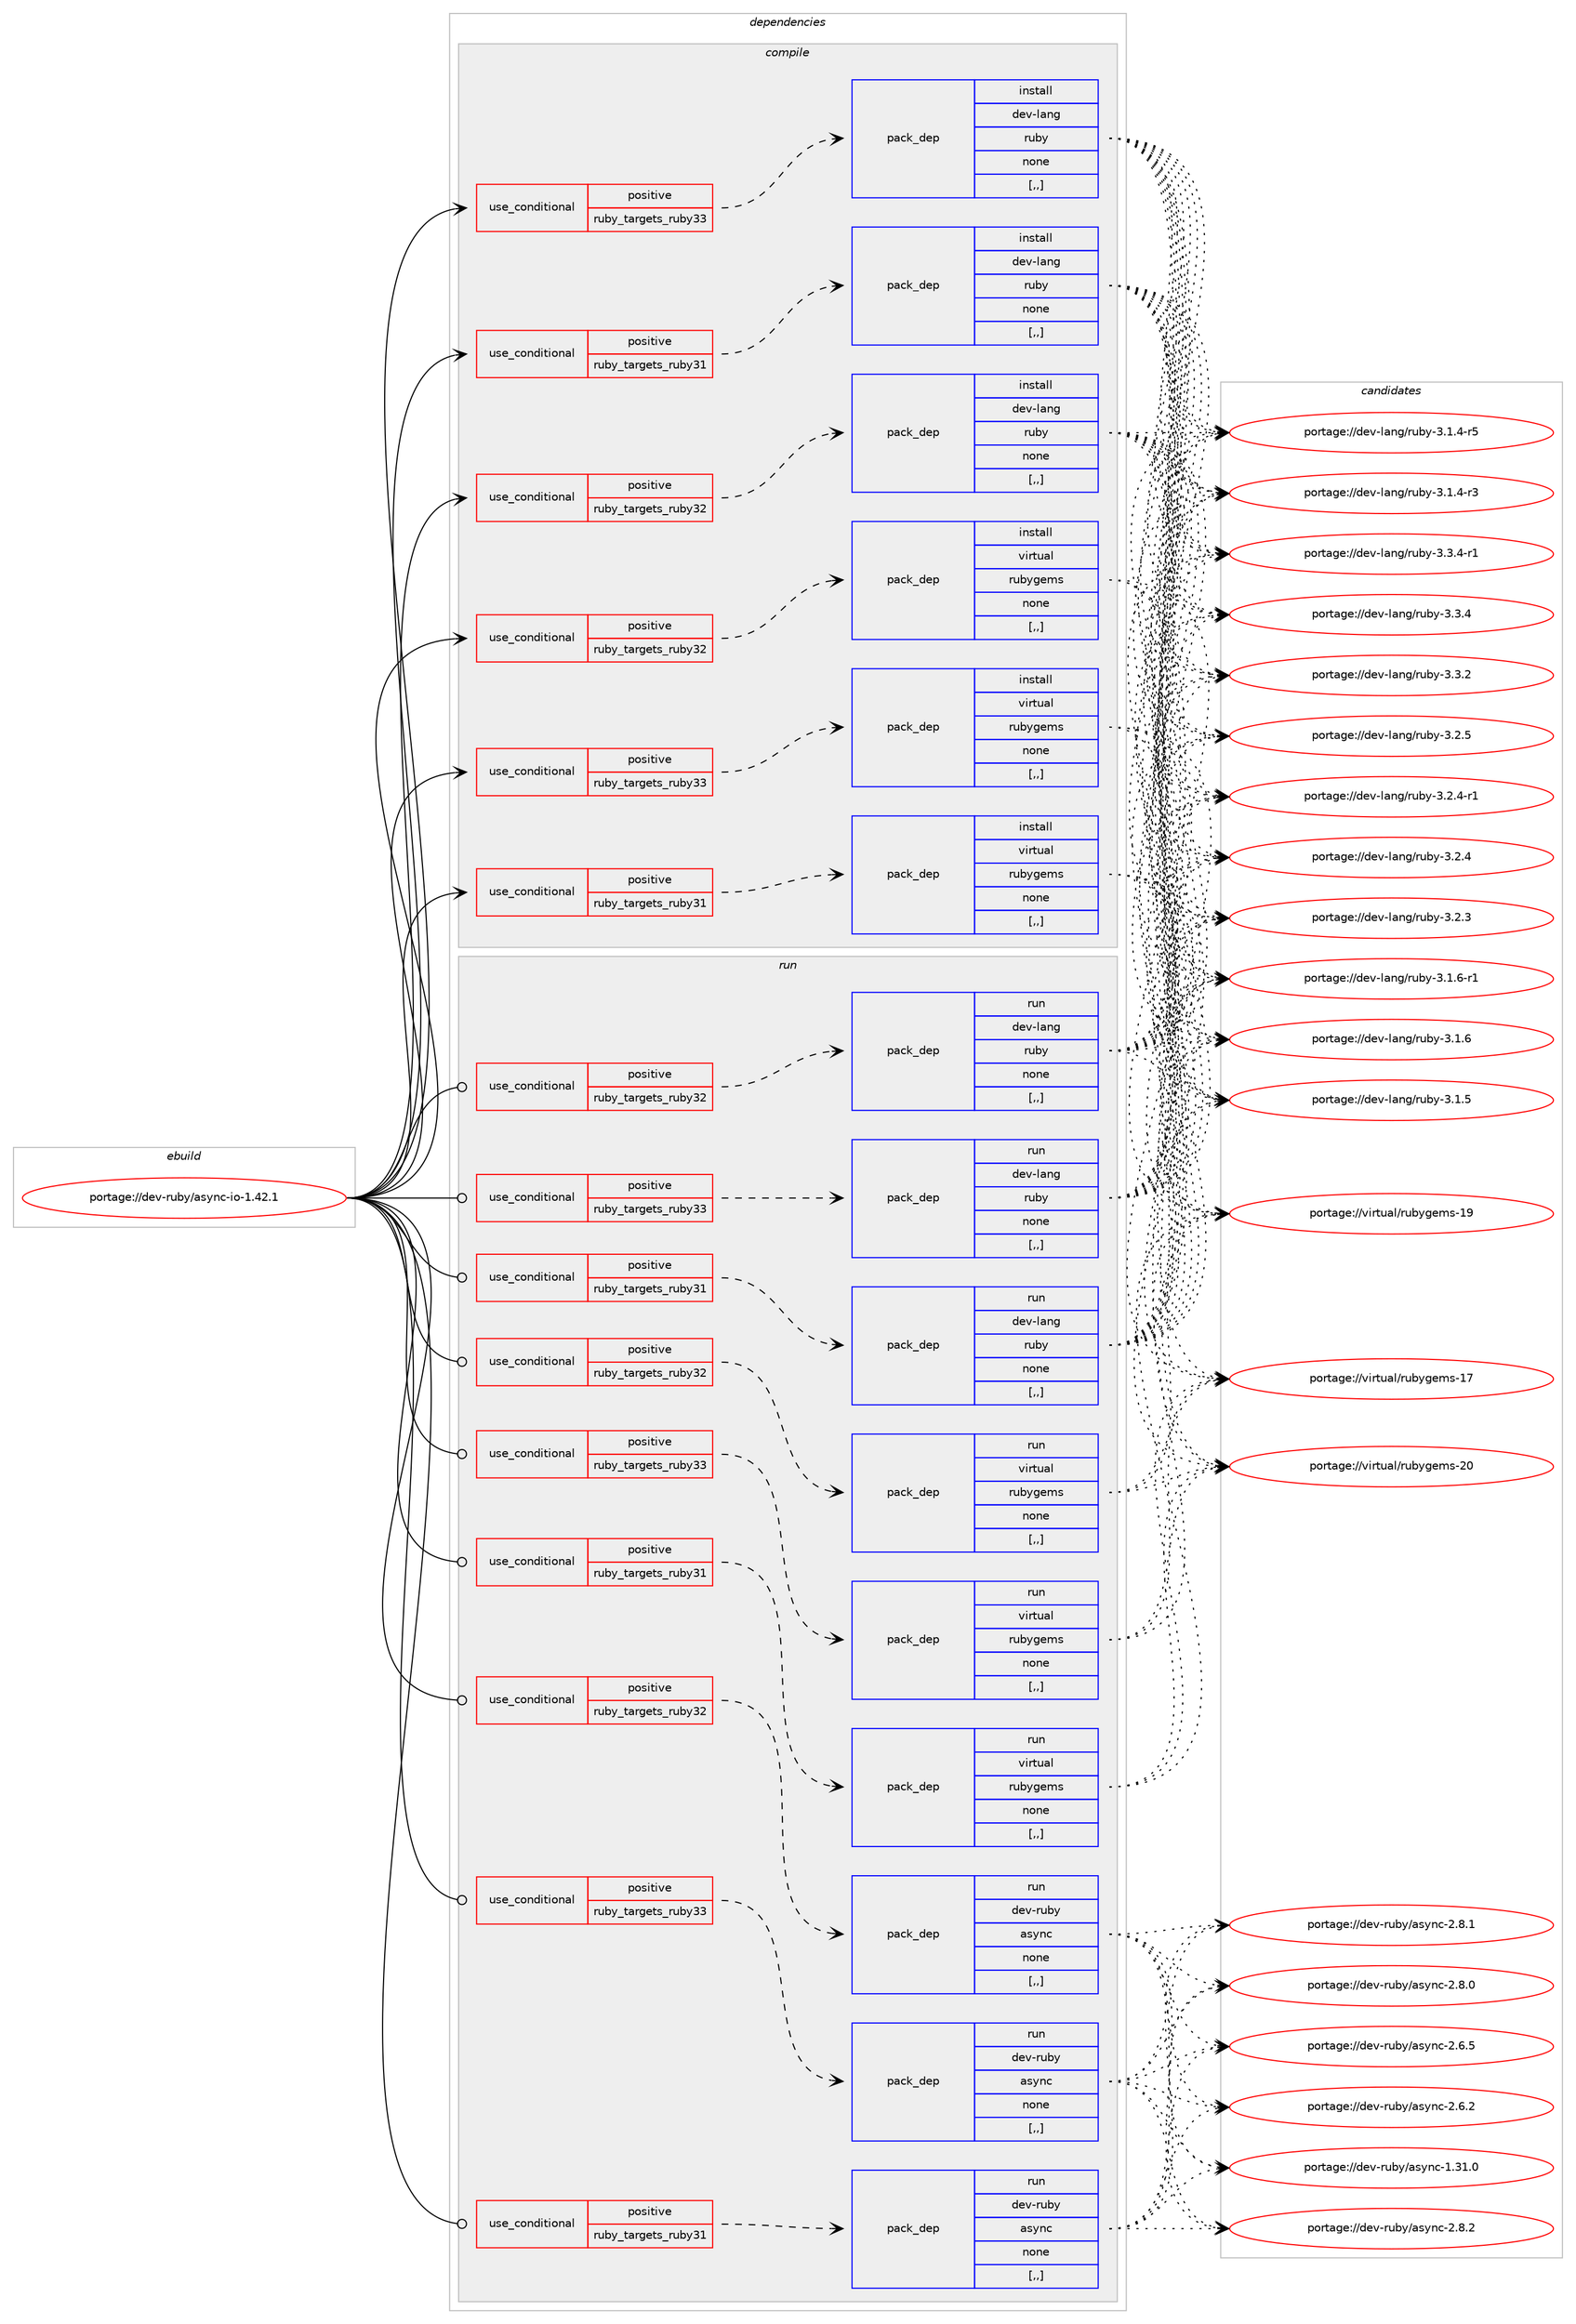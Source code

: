 digraph prolog {

# *************
# Graph options
# *************

newrank=true;
concentrate=true;
compound=true;
graph [rankdir=LR,fontname=Helvetica,fontsize=10,ranksep=1.5];#, ranksep=2.5, nodesep=0.2];
edge  [arrowhead=vee];
node  [fontname=Helvetica,fontsize=10];

# **********
# The ebuild
# **********

subgraph cluster_leftcol {
color=gray;
label=<<i>ebuild</i>>;
id [label="portage://dev-ruby/async-io-1.42.1", color=red, width=4, href="../dev-ruby/async-io-1.42.1.svg"];
}

# ****************
# The dependencies
# ****************

subgraph cluster_midcol {
color=gray;
label=<<i>dependencies</i>>;
subgraph cluster_compile {
fillcolor="#eeeeee";
style=filled;
label=<<i>compile</i>>;
subgraph cond44598 {
dependency177071 [label=<<TABLE BORDER="0" CELLBORDER="1" CELLSPACING="0" CELLPADDING="4"><TR><TD ROWSPAN="3" CELLPADDING="10">use_conditional</TD></TR><TR><TD>positive</TD></TR><TR><TD>ruby_targets_ruby31</TD></TR></TABLE>>, shape=none, color=red];
subgraph pack131182 {
dependency177072 [label=<<TABLE BORDER="0" CELLBORDER="1" CELLSPACING="0" CELLPADDING="4" WIDTH="220"><TR><TD ROWSPAN="6" CELLPADDING="30">pack_dep</TD></TR><TR><TD WIDTH="110">install</TD></TR><TR><TD>dev-lang</TD></TR><TR><TD>ruby</TD></TR><TR><TD>none</TD></TR><TR><TD>[,,]</TD></TR></TABLE>>, shape=none, color=blue];
}
dependency177071:e -> dependency177072:w [weight=20,style="dashed",arrowhead="vee"];
}
id:e -> dependency177071:w [weight=20,style="solid",arrowhead="vee"];
subgraph cond44599 {
dependency177073 [label=<<TABLE BORDER="0" CELLBORDER="1" CELLSPACING="0" CELLPADDING="4"><TR><TD ROWSPAN="3" CELLPADDING="10">use_conditional</TD></TR><TR><TD>positive</TD></TR><TR><TD>ruby_targets_ruby31</TD></TR></TABLE>>, shape=none, color=red];
subgraph pack131183 {
dependency177074 [label=<<TABLE BORDER="0" CELLBORDER="1" CELLSPACING="0" CELLPADDING="4" WIDTH="220"><TR><TD ROWSPAN="6" CELLPADDING="30">pack_dep</TD></TR><TR><TD WIDTH="110">install</TD></TR><TR><TD>virtual</TD></TR><TR><TD>rubygems</TD></TR><TR><TD>none</TD></TR><TR><TD>[,,]</TD></TR></TABLE>>, shape=none, color=blue];
}
dependency177073:e -> dependency177074:w [weight=20,style="dashed",arrowhead="vee"];
}
id:e -> dependency177073:w [weight=20,style="solid",arrowhead="vee"];
subgraph cond44600 {
dependency177075 [label=<<TABLE BORDER="0" CELLBORDER="1" CELLSPACING="0" CELLPADDING="4"><TR><TD ROWSPAN="3" CELLPADDING="10">use_conditional</TD></TR><TR><TD>positive</TD></TR><TR><TD>ruby_targets_ruby32</TD></TR></TABLE>>, shape=none, color=red];
subgraph pack131184 {
dependency177076 [label=<<TABLE BORDER="0" CELLBORDER="1" CELLSPACING="0" CELLPADDING="4" WIDTH="220"><TR><TD ROWSPAN="6" CELLPADDING="30">pack_dep</TD></TR><TR><TD WIDTH="110">install</TD></TR><TR><TD>dev-lang</TD></TR><TR><TD>ruby</TD></TR><TR><TD>none</TD></TR><TR><TD>[,,]</TD></TR></TABLE>>, shape=none, color=blue];
}
dependency177075:e -> dependency177076:w [weight=20,style="dashed",arrowhead="vee"];
}
id:e -> dependency177075:w [weight=20,style="solid",arrowhead="vee"];
subgraph cond44601 {
dependency177077 [label=<<TABLE BORDER="0" CELLBORDER="1" CELLSPACING="0" CELLPADDING="4"><TR><TD ROWSPAN="3" CELLPADDING="10">use_conditional</TD></TR><TR><TD>positive</TD></TR><TR><TD>ruby_targets_ruby32</TD></TR></TABLE>>, shape=none, color=red];
subgraph pack131185 {
dependency177078 [label=<<TABLE BORDER="0" CELLBORDER="1" CELLSPACING="0" CELLPADDING="4" WIDTH="220"><TR><TD ROWSPAN="6" CELLPADDING="30">pack_dep</TD></TR><TR><TD WIDTH="110">install</TD></TR><TR><TD>virtual</TD></TR><TR><TD>rubygems</TD></TR><TR><TD>none</TD></TR><TR><TD>[,,]</TD></TR></TABLE>>, shape=none, color=blue];
}
dependency177077:e -> dependency177078:w [weight=20,style="dashed",arrowhead="vee"];
}
id:e -> dependency177077:w [weight=20,style="solid",arrowhead="vee"];
subgraph cond44602 {
dependency177079 [label=<<TABLE BORDER="0" CELLBORDER="1" CELLSPACING="0" CELLPADDING="4"><TR><TD ROWSPAN="3" CELLPADDING="10">use_conditional</TD></TR><TR><TD>positive</TD></TR><TR><TD>ruby_targets_ruby33</TD></TR></TABLE>>, shape=none, color=red];
subgraph pack131186 {
dependency177080 [label=<<TABLE BORDER="0" CELLBORDER="1" CELLSPACING="0" CELLPADDING="4" WIDTH="220"><TR><TD ROWSPAN="6" CELLPADDING="30">pack_dep</TD></TR><TR><TD WIDTH="110">install</TD></TR><TR><TD>dev-lang</TD></TR><TR><TD>ruby</TD></TR><TR><TD>none</TD></TR><TR><TD>[,,]</TD></TR></TABLE>>, shape=none, color=blue];
}
dependency177079:e -> dependency177080:w [weight=20,style="dashed",arrowhead="vee"];
}
id:e -> dependency177079:w [weight=20,style="solid",arrowhead="vee"];
subgraph cond44603 {
dependency177081 [label=<<TABLE BORDER="0" CELLBORDER="1" CELLSPACING="0" CELLPADDING="4"><TR><TD ROWSPAN="3" CELLPADDING="10">use_conditional</TD></TR><TR><TD>positive</TD></TR><TR><TD>ruby_targets_ruby33</TD></TR></TABLE>>, shape=none, color=red];
subgraph pack131187 {
dependency177082 [label=<<TABLE BORDER="0" CELLBORDER="1" CELLSPACING="0" CELLPADDING="4" WIDTH="220"><TR><TD ROWSPAN="6" CELLPADDING="30">pack_dep</TD></TR><TR><TD WIDTH="110">install</TD></TR><TR><TD>virtual</TD></TR><TR><TD>rubygems</TD></TR><TR><TD>none</TD></TR><TR><TD>[,,]</TD></TR></TABLE>>, shape=none, color=blue];
}
dependency177081:e -> dependency177082:w [weight=20,style="dashed",arrowhead="vee"];
}
id:e -> dependency177081:w [weight=20,style="solid",arrowhead="vee"];
}
subgraph cluster_compileandrun {
fillcolor="#eeeeee";
style=filled;
label=<<i>compile and run</i>>;
}
subgraph cluster_run {
fillcolor="#eeeeee";
style=filled;
label=<<i>run</i>>;
subgraph cond44604 {
dependency177083 [label=<<TABLE BORDER="0" CELLBORDER="1" CELLSPACING="0" CELLPADDING="4"><TR><TD ROWSPAN="3" CELLPADDING="10">use_conditional</TD></TR><TR><TD>positive</TD></TR><TR><TD>ruby_targets_ruby31</TD></TR></TABLE>>, shape=none, color=red];
subgraph pack131188 {
dependency177084 [label=<<TABLE BORDER="0" CELLBORDER="1" CELLSPACING="0" CELLPADDING="4" WIDTH="220"><TR><TD ROWSPAN="6" CELLPADDING="30">pack_dep</TD></TR><TR><TD WIDTH="110">run</TD></TR><TR><TD>dev-lang</TD></TR><TR><TD>ruby</TD></TR><TR><TD>none</TD></TR><TR><TD>[,,]</TD></TR></TABLE>>, shape=none, color=blue];
}
dependency177083:e -> dependency177084:w [weight=20,style="dashed",arrowhead="vee"];
}
id:e -> dependency177083:w [weight=20,style="solid",arrowhead="odot"];
subgraph cond44605 {
dependency177085 [label=<<TABLE BORDER="0" CELLBORDER="1" CELLSPACING="0" CELLPADDING="4"><TR><TD ROWSPAN="3" CELLPADDING="10">use_conditional</TD></TR><TR><TD>positive</TD></TR><TR><TD>ruby_targets_ruby31</TD></TR></TABLE>>, shape=none, color=red];
subgraph pack131189 {
dependency177086 [label=<<TABLE BORDER="0" CELLBORDER="1" CELLSPACING="0" CELLPADDING="4" WIDTH="220"><TR><TD ROWSPAN="6" CELLPADDING="30">pack_dep</TD></TR><TR><TD WIDTH="110">run</TD></TR><TR><TD>dev-ruby</TD></TR><TR><TD>async</TD></TR><TR><TD>none</TD></TR><TR><TD>[,,]</TD></TR></TABLE>>, shape=none, color=blue];
}
dependency177085:e -> dependency177086:w [weight=20,style="dashed",arrowhead="vee"];
}
id:e -> dependency177085:w [weight=20,style="solid",arrowhead="odot"];
subgraph cond44606 {
dependency177087 [label=<<TABLE BORDER="0" CELLBORDER="1" CELLSPACING="0" CELLPADDING="4"><TR><TD ROWSPAN="3" CELLPADDING="10">use_conditional</TD></TR><TR><TD>positive</TD></TR><TR><TD>ruby_targets_ruby31</TD></TR></TABLE>>, shape=none, color=red];
subgraph pack131190 {
dependency177088 [label=<<TABLE BORDER="0" CELLBORDER="1" CELLSPACING="0" CELLPADDING="4" WIDTH="220"><TR><TD ROWSPAN="6" CELLPADDING="30">pack_dep</TD></TR><TR><TD WIDTH="110">run</TD></TR><TR><TD>virtual</TD></TR><TR><TD>rubygems</TD></TR><TR><TD>none</TD></TR><TR><TD>[,,]</TD></TR></TABLE>>, shape=none, color=blue];
}
dependency177087:e -> dependency177088:w [weight=20,style="dashed",arrowhead="vee"];
}
id:e -> dependency177087:w [weight=20,style="solid",arrowhead="odot"];
subgraph cond44607 {
dependency177089 [label=<<TABLE BORDER="0" CELLBORDER="1" CELLSPACING="0" CELLPADDING="4"><TR><TD ROWSPAN="3" CELLPADDING="10">use_conditional</TD></TR><TR><TD>positive</TD></TR><TR><TD>ruby_targets_ruby32</TD></TR></TABLE>>, shape=none, color=red];
subgraph pack131191 {
dependency177090 [label=<<TABLE BORDER="0" CELLBORDER="1" CELLSPACING="0" CELLPADDING="4" WIDTH="220"><TR><TD ROWSPAN="6" CELLPADDING="30">pack_dep</TD></TR><TR><TD WIDTH="110">run</TD></TR><TR><TD>dev-lang</TD></TR><TR><TD>ruby</TD></TR><TR><TD>none</TD></TR><TR><TD>[,,]</TD></TR></TABLE>>, shape=none, color=blue];
}
dependency177089:e -> dependency177090:w [weight=20,style="dashed",arrowhead="vee"];
}
id:e -> dependency177089:w [weight=20,style="solid",arrowhead="odot"];
subgraph cond44608 {
dependency177091 [label=<<TABLE BORDER="0" CELLBORDER="1" CELLSPACING="0" CELLPADDING="4"><TR><TD ROWSPAN="3" CELLPADDING="10">use_conditional</TD></TR><TR><TD>positive</TD></TR><TR><TD>ruby_targets_ruby32</TD></TR></TABLE>>, shape=none, color=red];
subgraph pack131192 {
dependency177092 [label=<<TABLE BORDER="0" CELLBORDER="1" CELLSPACING="0" CELLPADDING="4" WIDTH="220"><TR><TD ROWSPAN="6" CELLPADDING="30">pack_dep</TD></TR><TR><TD WIDTH="110">run</TD></TR><TR><TD>dev-ruby</TD></TR><TR><TD>async</TD></TR><TR><TD>none</TD></TR><TR><TD>[,,]</TD></TR></TABLE>>, shape=none, color=blue];
}
dependency177091:e -> dependency177092:w [weight=20,style="dashed",arrowhead="vee"];
}
id:e -> dependency177091:w [weight=20,style="solid",arrowhead="odot"];
subgraph cond44609 {
dependency177093 [label=<<TABLE BORDER="0" CELLBORDER="1" CELLSPACING="0" CELLPADDING="4"><TR><TD ROWSPAN="3" CELLPADDING="10">use_conditional</TD></TR><TR><TD>positive</TD></TR><TR><TD>ruby_targets_ruby32</TD></TR></TABLE>>, shape=none, color=red];
subgraph pack131193 {
dependency177094 [label=<<TABLE BORDER="0" CELLBORDER="1" CELLSPACING="0" CELLPADDING="4" WIDTH="220"><TR><TD ROWSPAN="6" CELLPADDING="30">pack_dep</TD></TR><TR><TD WIDTH="110">run</TD></TR><TR><TD>virtual</TD></TR><TR><TD>rubygems</TD></TR><TR><TD>none</TD></TR><TR><TD>[,,]</TD></TR></TABLE>>, shape=none, color=blue];
}
dependency177093:e -> dependency177094:w [weight=20,style="dashed",arrowhead="vee"];
}
id:e -> dependency177093:w [weight=20,style="solid",arrowhead="odot"];
subgraph cond44610 {
dependency177095 [label=<<TABLE BORDER="0" CELLBORDER="1" CELLSPACING="0" CELLPADDING="4"><TR><TD ROWSPAN="3" CELLPADDING="10">use_conditional</TD></TR><TR><TD>positive</TD></TR><TR><TD>ruby_targets_ruby33</TD></TR></TABLE>>, shape=none, color=red];
subgraph pack131194 {
dependency177096 [label=<<TABLE BORDER="0" CELLBORDER="1" CELLSPACING="0" CELLPADDING="4" WIDTH="220"><TR><TD ROWSPAN="6" CELLPADDING="30">pack_dep</TD></TR><TR><TD WIDTH="110">run</TD></TR><TR><TD>dev-lang</TD></TR><TR><TD>ruby</TD></TR><TR><TD>none</TD></TR><TR><TD>[,,]</TD></TR></TABLE>>, shape=none, color=blue];
}
dependency177095:e -> dependency177096:w [weight=20,style="dashed",arrowhead="vee"];
}
id:e -> dependency177095:w [weight=20,style="solid",arrowhead="odot"];
subgraph cond44611 {
dependency177097 [label=<<TABLE BORDER="0" CELLBORDER="1" CELLSPACING="0" CELLPADDING="4"><TR><TD ROWSPAN="3" CELLPADDING="10">use_conditional</TD></TR><TR><TD>positive</TD></TR><TR><TD>ruby_targets_ruby33</TD></TR></TABLE>>, shape=none, color=red];
subgraph pack131195 {
dependency177098 [label=<<TABLE BORDER="0" CELLBORDER="1" CELLSPACING="0" CELLPADDING="4" WIDTH="220"><TR><TD ROWSPAN="6" CELLPADDING="30">pack_dep</TD></TR><TR><TD WIDTH="110">run</TD></TR><TR><TD>dev-ruby</TD></TR><TR><TD>async</TD></TR><TR><TD>none</TD></TR><TR><TD>[,,]</TD></TR></TABLE>>, shape=none, color=blue];
}
dependency177097:e -> dependency177098:w [weight=20,style="dashed",arrowhead="vee"];
}
id:e -> dependency177097:w [weight=20,style="solid",arrowhead="odot"];
subgraph cond44612 {
dependency177099 [label=<<TABLE BORDER="0" CELLBORDER="1" CELLSPACING="0" CELLPADDING="4"><TR><TD ROWSPAN="3" CELLPADDING="10">use_conditional</TD></TR><TR><TD>positive</TD></TR><TR><TD>ruby_targets_ruby33</TD></TR></TABLE>>, shape=none, color=red];
subgraph pack131196 {
dependency177100 [label=<<TABLE BORDER="0" CELLBORDER="1" CELLSPACING="0" CELLPADDING="4" WIDTH="220"><TR><TD ROWSPAN="6" CELLPADDING="30">pack_dep</TD></TR><TR><TD WIDTH="110">run</TD></TR><TR><TD>virtual</TD></TR><TR><TD>rubygems</TD></TR><TR><TD>none</TD></TR><TR><TD>[,,]</TD></TR></TABLE>>, shape=none, color=blue];
}
dependency177099:e -> dependency177100:w [weight=20,style="dashed",arrowhead="vee"];
}
id:e -> dependency177099:w [weight=20,style="solid",arrowhead="odot"];
}
}

# **************
# The candidates
# **************

subgraph cluster_choices {
rank=same;
color=gray;
label=<<i>candidates</i>>;

subgraph choice131182 {
color=black;
nodesep=1;
choice100101118451089711010347114117981214551465146524511449 [label="portage://dev-lang/ruby-3.3.4-r1", color=red, width=4,href="../dev-lang/ruby-3.3.4-r1.svg"];
choice10010111845108971101034711411798121455146514652 [label="portage://dev-lang/ruby-3.3.4", color=red, width=4,href="../dev-lang/ruby-3.3.4.svg"];
choice10010111845108971101034711411798121455146514650 [label="portage://dev-lang/ruby-3.3.2", color=red, width=4,href="../dev-lang/ruby-3.3.2.svg"];
choice10010111845108971101034711411798121455146504653 [label="portage://dev-lang/ruby-3.2.5", color=red, width=4,href="../dev-lang/ruby-3.2.5.svg"];
choice100101118451089711010347114117981214551465046524511449 [label="portage://dev-lang/ruby-3.2.4-r1", color=red, width=4,href="../dev-lang/ruby-3.2.4-r1.svg"];
choice10010111845108971101034711411798121455146504652 [label="portage://dev-lang/ruby-3.2.4", color=red, width=4,href="../dev-lang/ruby-3.2.4.svg"];
choice10010111845108971101034711411798121455146504651 [label="portage://dev-lang/ruby-3.2.3", color=red, width=4,href="../dev-lang/ruby-3.2.3.svg"];
choice100101118451089711010347114117981214551464946544511449 [label="portage://dev-lang/ruby-3.1.6-r1", color=red, width=4,href="../dev-lang/ruby-3.1.6-r1.svg"];
choice10010111845108971101034711411798121455146494654 [label="portage://dev-lang/ruby-3.1.6", color=red, width=4,href="../dev-lang/ruby-3.1.6.svg"];
choice10010111845108971101034711411798121455146494653 [label="portage://dev-lang/ruby-3.1.5", color=red, width=4,href="../dev-lang/ruby-3.1.5.svg"];
choice100101118451089711010347114117981214551464946524511453 [label="portage://dev-lang/ruby-3.1.4-r5", color=red, width=4,href="../dev-lang/ruby-3.1.4-r5.svg"];
choice100101118451089711010347114117981214551464946524511451 [label="portage://dev-lang/ruby-3.1.4-r3", color=red, width=4,href="../dev-lang/ruby-3.1.4-r3.svg"];
dependency177072:e -> choice100101118451089711010347114117981214551465146524511449:w [style=dotted,weight="100"];
dependency177072:e -> choice10010111845108971101034711411798121455146514652:w [style=dotted,weight="100"];
dependency177072:e -> choice10010111845108971101034711411798121455146514650:w [style=dotted,weight="100"];
dependency177072:e -> choice10010111845108971101034711411798121455146504653:w [style=dotted,weight="100"];
dependency177072:e -> choice100101118451089711010347114117981214551465046524511449:w [style=dotted,weight="100"];
dependency177072:e -> choice10010111845108971101034711411798121455146504652:w [style=dotted,weight="100"];
dependency177072:e -> choice10010111845108971101034711411798121455146504651:w [style=dotted,weight="100"];
dependency177072:e -> choice100101118451089711010347114117981214551464946544511449:w [style=dotted,weight="100"];
dependency177072:e -> choice10010111845108971101034711411798121455146494654:w [style=dotted,weight="100"];
dependency177072:e -> choice10010111845108971101034711411798121455146494653:w [style=dotted,weight="100"];
dependency177072:e -> choice100101118451089711010347114117981214551464946524511453:w [style=dotted,weight="100"];
dependency177072:e -> choice100101118451089711010347114117981214551464946524511451:w [style=dotted,weight="100"];
}
subgraph choice131183 {
color=black;
nodesep=1;
choice118105114116117971084711411798121103101109115455048 [label="portage://virtual/rubygems-20", color=red, width=4,href="../virtual/rubygems-20.svg"];
choice118105114116117971084711411798121103101109115454957 [label="portage://virtual/rubygems-19", color=red, width=4,href="../virtual/rubygems-19.svg"];
choice118105114116117971084711411798121103101109115454955 [label="portage://virtual/rubygems-17", color=red, width=4,href="../virtual/rubygems-17.svg"];
dependency177074:e -> choice118105114116117971084711411798121103101109115455048:w [style=dotted,weight="100"];
dependency177074:e -> choice118105114116117971084711411798121103101109115454957:w [style=dotted,weight="100"];
dependency177074:e -> choice118105114116117971084711411798121103101109115454955:w [style=dotted,weight="100"];
}
subgraph choice131184 {
color=black;
nodesep=1;
choice100101118451089711010347114117981214551465146524511449 [label="portage://dev-lang/ruby-3.3.4-r1", color=red, width=4,href="../dev-lang/ruby-3.3.4-r1.svg"];
choice10010111845108971101034711411798121455146514652 [label="portage://dev-lang/ruby-3.3.4", color=red, width=4,href="../dev-lang/ruby-3.3.4.svg"];
choice10010111845108971101034711411798121455146514650 [label="portage://dev-lang/ruby-3.3.2", color=red, width=4,href="../dev-lang/ruby-3.3.2.svg"];
choice10010111845108971101034711411798121455146504653 [label="portage://dev-lang/ruby-3.2.5", color=red, width=4,href="../dev-lang/ruby-3.2.5.svg"];
choice100101118451089711010347114117981214551465046524511449 [label="portage://dev-lang/ruby-3.2.4-r1", color=red, width=4,href="../dev-lang/ruby-3.2.4-r1.svg"];
choice10010111845108971101034711411798121455146504652 [label="portage://dev-lang/ruby-3.2.4", color=red, width=4,href="../dev-lang/ruby-3.2.4.svg"];
choice10010111845108971101034711411798121455146504651 [label="portage://dev-lang/ruby-3.2.3", color=red, width=4,href="../dev-lang/ruby-3.2.3.svg"];
choice100101118451089711010347114117981214551464946544511449 [label="portage://dev-lang/ruby-3.1.6-r1", color=red, width=4,href="../dev-lang/ruby-3.1.6-r1.svg"];
choice10010111845108971101034711411798121455146494654 [label="portage://dev-lang/ruby-3.1.6", color=red, width=4,href="../dev-lang/ruby-3.1.6.svg"];
choice10010111845108971101034711411798121455146494653 [label="portage://dev-lang/ruby-3.1.5", color=red, width=4,href="../dev-lang/ruby-3.1.5.svg"];
choice100101118451089711010347114117981214551464946524511453 [label="portage://dev-lang/ruby-3.1.4-r5", color=red, width=4,href="../dev-lang/ruby-3.1.4-r5.svg"];
choice100101118451089711010347114117981214551464946524511451 [label="portage://dev-lang/ruby-3.1.4-r3", color=red, width=4,href="../dev-lang/ruby-3.1.4-r3.svg"];
dependency177076:e -> choice100101118451089711010347114117981214551465146524511449:w [style=dotted,weight="100"];
dependency177076:e -> choice10010111845108971101034711411798121455146514652:w [style=dotted,weight="100"];
dependency177076:e -> choice10010111845108971101034711411798121455146514650:w [style=dotted,weight="100"];
dependency177076:e -> choice10010111845108971101034711411798121455146504653:w [style=dotted,weight="100"];
dependency177076:e -> choice100101118451089711010347114117981214551465046524511449:w [style=dotted,weight="100"];
dependency177076:e -> choice10010111845108971101034711411798121455146504652:w [style=dotted,weight="100"];
dependency177076:e -> choice10010111845108971101034711411798121455146504651:w [style=dotted,weight="100"];
dependency177076:e -> choice100101118451089711010347114117981214551464946544511449:w [style=dotted,weight="100"];
dependency177076:e -> choice10010111845108971101034711411798121455146494654:w [style=dotted,weight="100"];
dependency177076:e -> choice10010111845108971101034711411798121455146494653:w [style=dotted,weight="100"];
dependency177076:e -> choice100101118451089711010347114117981214551464946524511453:w [style=dotted,weight="100"];
dependency177076:e -> choice100101118451089711010347114117981214551464946524511451:w [style=dotted,weight="100"];
}
subgraph choice131185 {
color=black;
nodesep=1;
choice118105114116117971084711411798121103101109115455048 [label="portage://virtual/rubygems-20", color=red, width=4,href="../virtual/rubygems-20.svg"];
choice118105114116117971084711411798121103101109115454957 [label="portage://virtual/rubygems-19", color=red, width=4,href="../virtual/rubygems-19.svg"];
choice118105114116117971084711411798121103101109115454955 [label="portage://virtual/rubygems-17", color=red, width=4,href="../virtual/rubygems-17.svg"];
dependency177078:e -> choice118105114116117971084711411798121103101109115455048:w [style=dotted,weight="100"];
dependency177078:e -> choice118105114116117971084711411798121103101109115454957:w [style=dotted,weight="100"];
dependency177078:e -> choice118105114116117971084711411798121103101109115454955:w [style=dotted,weight="100"];
}
subgraph choice131186 {
color=black;
nodesep=1;
choice100101118451089711010347114117981214551465146524511449 [label="portage://dev-lang/ruby-3.3.4-r1", color=red, width=4,href="../dev-lang/ruby-3.3.4-r1.svg"];
choice10010111845108971101034711411798121455146514652 [label="portage://dev-lang/ruby-3.3.4", color=red, width=4,href="../dev-lang/ruby-3.3.4.svg"];
choice10010111845108971101034711411798121455146514650 [label="portage://dev-lang/ruby-3.3.2", color=red, width=4,href="../dev-lang/ruby-3.3.2.svg"];
choice10010111845108971101034711411798121455146504653 [label="portage://dev-lang/ruby-3.2.5", color=red, width=4,href="../dev-lang/ruby-3.2.5.svg"];
choice100101118451089711010347114117981214551465046524511449 [label="portage://dev-lang/ruby-3.2.4-r1", color=red, width=4,href="../dev-lang/ruby-3.2.4-r1.svg"];
choice10010111845108971101034711411798121455146504652 [label="portage://dev-lang/ruby-3.2.4", color=red, width=4,href="../dev-lang/ruby-3.2.4.svg"];
choice10010111845108971101034711411798121455146504651 [label="portage://dev-lang/ruby-3.2.3", color=red, width=4,href="../dev-lang/ruby-3.2.3.svg"];
choice100101118451089711010347114117981214551464946544511449 [label="portage://dev-lang/ruby-3.1.6-r1", color=red, width=4,href="../dev-lang/ruby-3.1.6-r1.svg"];
choice10010111845108971101034711411798121455146494654 [label="portage://dev-lang/ruby-3.1.6", color=red, width=4,href="../dev-lang/ruby-3.1.6.svg"];
choice10010111845108971101034711411798121455146494653 [label="portage://dev-lang/ruby-3.1.5", color=red, width=4,href="../dev-lang/ruby-3.1.5.svg"];
choice100101118451089711010347114117981214551464946524511453 [label="portage://dev-lang/ruby-3.1.4-r5", color=red, width=4,href="../dev-lang/ruby-3.1.4-r5.svg"];
choice100101118451089711010347114117981214551464946524511451 [label="portage://dev-lang/ruby-3.1.4-r3", color=red, width=4,href="../dev-lang/ruby-3.1.4-r3.svg"];
dependency177080:e -> choice100101118451089711010347114117981214551465146524511449:w [style=dotted,weight="100"];
dependency177080:e -> choice10010111845108971101034711411798121455146514652:w [style=dotted,weight="100"];
dependency177080:e -> choice10010111845108971101034711411798121455146514650:w [style=dotted,weight="100"];
dependency177080:e -> choice10010111845108971101034711411798121455146504653:w [style=dotted,weight="100"];
dependency177080:e -> choice100101118451089711010347114117981214551465046524511449:w [style=dotted,weight="100"];
dependency177080:e -> choice10010111845108971101034711411798121455146504652:w [style=dotted,weight="100"];
dependency177080:e -> choice10010111845108971101034711411798121455146504651:w [style=dotted,weight="100"];
dependency177080:e -> choice100101118451089711010347114117981214551464946544511449:w [style=dotted,weight="100"];
dependency177080:e -> choice10010111845108971101034711411798121455146494654:w [style=dotted,weight="100"];
dependency177080:e -> choice10010111845108971101034711411798121455146494653:w [style=dotted,weight="100"];
dependency177080:e -> choice100101118451089711010347114117981214551464946524511453:w [style=dotted,weight="100"];
dependency177080:e -> choice100101118451089711010347114117981214551464946524511451:w [style=dotted,weight="100"];
}
subgraph choice131187 {
color=black;
nodesep=1;
choice118105114116117971084711411798121103101109115455048 [label="portage://virtual/rubygems-20", color=red, width=4,href="../virtual/rubygems-20.svg"];
choice118105114116117971084711411798121103101109115454957 [label="portage://virtual/rubygems-19", color=red, width=4,href="../virtual/rubygems-19.svg"];
choice118105114116117971084711411798121103101109115454955 [label="portage://virtual/rubygems-17", color=red, width=4,href="../virtual/rubygems-17.svg"];
dependency177082:e -> choice118105114116117971084711411798121103101109115455048:w [style=dotted,weight="100"];
dependency177082:e -> choice118105114116117971084711411798121103101109115454957:w [style=dotted,weight="100"];
dependency177082:e -> choice118105114116117971084711411798121103101109115454955:w [style=dotted,weight="100"];
}
subgraph choice131188 {
color=black;
nodesep=1;
choice100101118451089711010347114117981214551465146524511449 [label="portage://dev-lang/ruby-3.3.4-r1", color=red, width=4,href="../dev-lang/ruby-3.3.4-r1.svg"];
choice10010111845108971101034711411798121455146514652 [label="portage://dev-lang/ruby-3.3.4", color=red, width=4,href="../dev-lang/ruby-3.3.4.svg"];
choice10010111845108971101034711411798121455146514650 [label="portage://dev-lang/ruby-3.3.2", color=red, width=4,href="../dev-lang/ruby-3.3.2.svg"];
choice10010111845108971101034711411798121455146504653 [label="portage://dev-lang/ruby-3.2.5", color=red, width=4,href="../dev-lang/ruby-3.2.5.svg"];
choice100101118451089711010347114117981214551465046524511449 [label="portage://dev-lang/ruby-3.2.4-r1", color=red, width=4,href="../dev-lang/ruby-3.2.4-r1.svg"];
choice10010111845108971101034711411798121455146504652 [label="portage://dev-lang/ruby-3.2.4", color=red, width=4,href="../dev-lang/ruby-3.2.4.svg"];
choice10010111845108971101034711411798121455146504651 [label="portage://dev-lang/ruby-3.2.3", color=red, width=4,href="../dev-lang/ruby-3.2.3.svg"];
choice100101118451089711010347114117981214551464946544511449 [label="portage://dev-lang/ruby-3.1.6-r1", color=red, width=4,href="../dev-lang/ruby-3.1.6-r1.svg"];
choice10010111845108971101034711411798121455146494654 [label="portage://dev-lang/ruby-3.1.6", color=red, width=4,href="../dev-lang/ruby-3.1.6.svg"];
choice10010111845108971101034711411798121455146494653 [label="portage://dev-lang/ruby-3.1.5", color=red, width=4,href="../dev-lang/ruby-3.1.5.svg"];
choice100101118451089711010347114117981214551464946524511453 [label="portage://dev-lang/ruby-3.1.4-r5", color=red, width=4,href="../dev-lang/ruby-3.1.4-r5.svg"];
choice100101118451089711010347114117981214551464946524511451 [label="portage://dev-lang/ruby-3.1.4-r3", color=red, width=4,href="../dev-lang/ruby-3.1.4-r3.svg"];
dependency177084:e -> choice100101118451089711010347114117981214551465146524511449:w [style=dotted,weight="100"];
dependency177084:e -> choice10010111845108971101034711411798121455146514652:w [style=dotted,weight="100"];
dependency177084:e -> choice10010111845108971101034711411798121455146514650:w [style=dotted,weight="100"];
dependency177084:e -> choice10010111845108971101034711411798121455146504653:w [style=dotted,weight="100"];
dependency177084:e -> choice100101118451089711010347114117981214551465046524511449:w [style=dotted,weight="100"];
dependency177084:e -> choice10010111845108971101034711411798121455146504652:w [style=dotted,weight="100"];
dependency177084:e -> choice10010111845108971101034711411798121455146504651:w [style=dotted,weight="100"];
dependency177084:e -> choice100101118451089711010347114117981214551464946544511449:w [style=dotted,weight="100"];
dependency177084:e -> choice10010111845108971101034711411798121455146494654:w [style=dotted,weight="100"];
dependency177084:e -> choice10010111845108971101034711411798121455146494653:w [style=dotted,weight="100"];
dependency177084:e -> choice100101118451089711010347114117981214551464946524511453:w [style=dotted,weight="100"];
dependency177084:e -> choice100101118451089711010347114117981214551464946524511451:w [style=dotted,weight="100"];
}
subgraph choice131189 {
color=black;
nodesep=1;
choice1001011184511411798121479711512111099455046564650 [label="portage://dev-ruby/async-2.8.2", color=red, width=4,href="../dev-ruby/async-2.8.2.svg"];
choice1001011184511411798121479711512111099455046564649 [label="portage://dev-ruby/async-2.8.1", color=red, width=4,href="../dev-ruby/async-2.8.1.svg"];
choice1001011184511411798121479711512111099455046564648 [label="portage://dev-ruby/async-2.8.0", color=red, width=4,href="../dev-ruby/async-2.8.0.svg"];
choice1001011184511411798121479711512111099455046544653 [label="portage://dev-ruby/async-2.6.5", color=red, width=4,href="../dev-ruby/async-2.6.5.svg"];
choice1001011184511411798121479711512111099455046544650 [label="portage://dev-ruby/async-2.6.2", color=red, width=4,href="../dev-ruby/async-2.6.2.svg"];
choice100101118451141179812147971151211109945494651494648 [label="portage://dev-ruby/async-1.31.0", color=red, width=4,href="../dev-ruby/async-1.31.0.svg"];
dependency177086:e -> choice1001011184511411798121479711512111099455046564650:w [style=dotted,weight="100"];
dependency177086:e -> choice1001011184511411798121479711512111099455046564649:w [style=dotted,weight="100"];
dependency177086:e -> choice1001011184511411798121479711512111099455046564648:w [style=dotted,weight="100"];
dependency177086:e -> choice1001011184511411798121479711512111099455046544653:w [style=dotted,weight="100"];
dependency177086:e -> choice1001011184511411798121479711512111099455046544650:w [style=dotted,weight="100"];
dependency177086:e -> choice100101118451141179812147971151211109945494651494648:w [style=dotted,weight="100"];
}
subgraph choice131190 {
color=black;
nodesep=1;
choice118105114116117971084711411798121103101109115455048 [label="portage://virtual/rubygems-20", color=red, width=4,href="../virtual/rubygems-20.svg"];
choice118105114116117971084711411798121103101109115454957 [label="portage://virtual/rubygems-19", color=red, width=4,href="../virtual/rubygems-19.svg"];
choice118105114116117971084711411798121103101109115454955 [label="portage://virtual/rubygems-17", color=red, width=4,href="../virtual/rubygems-17.svg"];
dependency177088:e -> choice118105114116117971084711411798121103101109115455048:w [style=dotted,weight="100"];
dependency177088:e -> choice118105114116117971084711411798121103101109115454957:w [style=dotted,weight="100"];
dependency177088:e -> choice118105114116117971084711411798121103101109115454955:w [style=dotted,weight="100"];
}
subgraph choice131191 {
color=black;
nodesep=1;
choice100101118451089711010347114117981214551465146524511449 [label="portage://dev-lang/ruby-3.3.4-r1", color=red, width=4,href="../dev-lang/ruby-3.3.4-r1.svg"];
choice10010111845108971101034711411798121455146514652 [label="portage://dev-lang/ruby-3.3.4", color=red, width=4,href="../dev-lang/ruby-3.3.4.svg"];
choice10010111845108971101034711411798121455146514650 [label="portage://dev-lang/ruby-3.3.2", color=red, width=4,href="../dev-lang/ruby-3.3.2.svg"];
choice10010111845108971101034711411798121455146504653 [label="portage://dev-lang/ruby-3.2.5", color=red, width=4,href="../dev-lang/ruby-3.2.5.svg"];
choice100101118451089711010347114117981214551465046524511449 [label="portage://dev-lang/ruby-3.2.4-r1", color=red, width=4,href="../dev-lang/ruby-3.2.4-r1.svg"];
choice10010111845108971101034711411798121455146504652 [label="portage://dev-lang/ruby-3.2.4", color=red, width=4,href="../dev-lang/ruby-3.2.4.svg"];
choice10010111845108971101034711411798121455146504651 [label="portage://dev-lang/ruby-3.2.3", color=red, width=4,href="../dev-lang/ruby-3.2.3.svg"];
choice100101118451089711010347114117981214551464946544511449 [label="portage://dev-lang/ruby-3.1.6-r1", color=red, width=4,href="../dev-lang/ruby-3.1.6-r1.svg"];
choice10010111845108971101034711411798121455146494654 [label="portage://dev-lang/ruby-3.1.6", color=red, width=4,href="../dev-lang/ruby-3.1.6.svg"];
choice10010111845108971101034711411798121455146494653 [label="portage://dev-lang/ruby-3.1.5", color=red, width=4,href="../dev-lang/ruby-3.1.5.svg"];
choice100101118451089711010347114117981214551464946524511453 [label="portage://dev-lang/ruby-3.1.4-r5", color=red, width=4,href="../dev-lang/ruby-3.1.4-r5.svg"];
choice100101118451089711010347114117981214551464946524511451 [label="portage://dev-lang/ruby-3.1.4-r3", color=red, width=4,href="../dev-lang/ruby-3.1.4-r3.svg"];
dependency177090:e -> choice100101118451089711010347114117981214551465146524511449:w [style=dotted,weight="100"];
dependency177090:e -> choice10010111845108971101034711411798121455146514652:w [style=dotted,weight="100"];
dependency177090:e -> choice10010111845108971101034711411798121455146514650:w [style=dotted,weight="100"];
dependency177090:e -> choice10010111845108971101034711411798121455146504653:w [style=dotted,weight="100"];
dependency177090:e -> choice100101118451089711010347114117981214551465046524511449:w [style=dotted,weight="100"];
dependency177090:e -> choice10010111845108971101034711411798121455146504652:w [style=dotted,weight="100"];
dependency177090:e -> choice10010111845108971101034711411798121455146504651:w [style=dotted,weight="100"];
dependency177090:e -> choice100101118451089711010347114117981214551464946544511449:w [style=dotted,weight="100"];
dependency177090:e -> choice10010111845108971101034711411798121455146494654:w [style=dotted,weight="100"];
dependency177090:e -> choice10010111845108971101034711411798121455146494653:w [style=dotted,weight="100"];
dependency177090:e -> choice100101118451089711010347114117981214551464946524511453:w [style=dotted,weight="100"];
dependency177090:e -> choice100101118451089711010347114117981214551464946524511451:w [style=dotted,weight="100"];
}
subgraph choice131192 {
color=black;
nodesep=1;
choice1001011184511411798121479711512111099455046564650 [label="portage://dev-ruby/async-2.8.2", color=red, width=4,href="../dev-ruby/async-2.8.2.svg"];
choice1001011184511411798121479711512111099455046564649 [label="portage://dev-ruby/async-2.8.1", color=red, width=4,href="../dev-ruby/async-2.8.1.svg"];
choice1001011184511411798121479711512111099455046564648 [label="portage://dev-ruby/async-2.8.0", color=red, width=4,href="../dev-ruby/async-2.8.0.svg"];
choice1001011184511411798121479711512111099455046544653 [label="portage://dev-ruby/async-2.6.5", color=red, width=4,href="../dev-ruby/async-2.6.5.svg"];
choice1001011184511411798121479711512111099455046544650 [label="portage://dev-ruby/async-2.6.2", color=red, width=4,href="../dev-ruby/async-2.6.2.svg"];
choice100101118451141179812147971151211109945494651494648 [label="portage://dev-ruby/async-1.31.0", color=red, width=4,href="../dev-ruby/async-1.31.0.svg"];
dependency177092:e -> choice1001011184511411798121479711512111099455046564650:w [style=dotted,weight="100"];
dependency177092:e -> choice1001011184511411798121479711512111099455046564649:w [style=dotted,weight="100"];
dependency177092:e -> choice1001011184511411798121479711512111099455046564648:w [style=dotted,weight="100"];
dependency177092:e -> choice1001011184511411798121479711512111099455046544653:w [style=dotted,weight="100"];
dependency177092:e -> choice1001011184511411798121479711512111099455046544650:w [style=dotted,weight="100"];
dependency177092:e -> choice100101118451141179812147971151211109945494651494648:w [style=dotted,weight="100"];
}
subgraph choice131193 {
color=black;
nodesep=1;
choice118105114116117971084711411798121103101109115455048 [label="portage://virtual/rubygems-20", color=red, width=4,href="../virtual/rubygems-20.svg"];
choice118105114116117971084711411798121103101109115454957 [label="portage://virtual/rubygems-19", color=red, width=4,href="../virtual/rubygems-19.svg"];
choice118105114116117971084711411798121103101109115454955 [label="portage://virtual/rubygems-17", color=red, width=4,href="../virtual/rubygems-17.svg"];
dependency177094:e -> choice118105114116117971084711411798121103101109115455048:w [style=dotted,weight="100"];
dependency177094:e -> choice118105114116117971084711411798121103101109115454957:w [style=dotted,weight="100"];
dependency177094:e -> choice118105114116117971084711411798121103101109115454955:w [style=dotted,weight="100"];
}
subgraph choice131194 {
color=black;
nodesep=1;
choice100101118451089711010347114117981214551465146524511449 [label="portage://dev-lang/ruby-3.3.4-r1", color=red, width=4,href="../dev-lang/ruby-3.3.4-r1.svg"];
choice10010111845108971101034711411798121455146514652 [label="portage://dev-lang/ruby-3.3.4", color=red, width=4,href="../dev-lang/ruby-3.3.4.svg"];
choice10010111845108971101034711411798121455146514650 [label="portage://dev-lang/ruby-3.3.2", color=red, width=4,href="../dev-lang/ruby-3.3.2.svg"];
choice10010111845108971101034711411798121455146504653 [label="portage://dev-lang/ruby-3.2.5", color=red, width=4,href="../dev-lang/ruby-3.2.5.svg"];
choice100101118451089711010347114117981214551465046524511449 [label="portage://dev-lang/ruby-3.2.4-r1", color=red, width=4,href="../dev-lang/ruby-3.2.4-r1.svg"];
choice10010111845108971101034711411798121455146504652 [label="portage://dev-lang/ruby-3.2.4", color=red, width=4,href="../dev-lang/ruby-3.2.4.svg"];
choice10010111845108971101034711411798121455146504651 [label="portage://dev-lang/ruby-3.2.3", color=red, width=4,href="../dev-lang/ruby-3.2.3.svg"];
choice100101118451089711010347114117981214551464946544511449 [label="portage://dev-lang/ruby-3.1.6-r1", color=red, width=4,href="../dev-lang/ruby-3.1.6-r1.svg"];
choice10010111845108971101034711411798121455146494654 [label="portage://dev-lang/ruby-3.1.6", color=red, width=4,href="../dev-lang/ruby-3.1.6.svg"];
choice10010111845108971101034711411798121455146494653 [label="portage://dev-lang/ruby-3.1.5", color=red, width=4,href="../dev-lang/ruby-3.1.5.svg"];
choice100101118451089711010347114117981214551464946524511453 [label="portage://dev-lang/ruby-3.1.4-r5", color=red, width=4,href="../dev-lang/ruby-3.1.4-r5.svg"];
choice100101118451089711010347114117981214551464946524511451 [label="portage://dev-lang/ruby-3.1.4-r3", color=red, width=4,href="../dev-lang/ruby-3.1.4-r3.svg"];
dependency177096:e -> choice100101118451089711010347114117981214551465146524511449:w [style=dotted,weight="100"];
dependency177096:e -> choice10010111845108971101034711411798121455146514652:w [style=dotted,weight="100"];
dependency177096:e -> choice10010111845108971101034711411798121455146514650:w [style=dotted,weight="100"];
dependency177096:e -> choice10010111845108971101034711411798121455146504653:w [style=dotted,weight="100"];
dependency177096:e -> choice100101118451089711010347114117981214551465046524511449:w [style=dotted,weight="100"];
dependency177096:e -> choice10010111845108971101034711411798121455146504652:w [style=dotted,weight="100"];
dependency177096:e -> choice10010111845108971101034711411798121455146504651:w [style=dotted,weight="100"];
dependency177096:e -> choice100101118451089711010347114117981214551464946544511449:w [style=dotted,weight="100"];
dependency177096:e -> choice10010111845108971101034711411798121455146494654:w [style=dotted,weight="100"];
dependency177096:e -> choice10010111845108971101034711411798121455146494653:w [style=dotted,weight="100"];
dependency177096:e -> choice100101118451089711010347114117981214551464946524511453:w [style=dotted,weight="100"];
dependency177096:e -> choice100101118451089711010347114117981214551464946524511451:w [style=dotted,weight="100"];
}
subgraph choice131195 {
color=black;
nodesep=1;
choice1001011184511411798121479711512111099455046564650 [label="portage://dev-ruby/async-2.8.2", color=red, width=4,href="../dev-ruby/async-2.8.2.svg"];
choice1001011184511411798121479711512111099455046564649 [label="portage://dev-ruby/async-2.8.1", color=red, width=4,href="../dev-ruby/async-2.8.1.svg"];
choice1001011184511411798121479711512111099455046564648 [label="portage://dev-ruby/async-2.8.0", color=red, width=4,href="../dev-ruby/async-2.8.0.svg"];
choice1001011184511411798121479711512111099455046544653 [label="portage://dev-ruby/async-2.6.5", color=red, width=4,href="../dev-ruby/async-2.6.5.svg"];
choice1001011184511411798121479711512111099455046544650 [label="portage://dev-ruby/async-2.6.2", color=red, width=4,href="../dev-ruby/async-2.6.2.svg"];
choice100101118451141179812147971151211109945494651494648 [label="portage://dev-ruby/async-1.31.0", color=red, width=4,href="../dev-ruby/async-1.31.0.svg"];
dependency177098:e -> choice1001011184511411798121479711512111099455046564650:w [style=dotted,weight="100"];
dependency177098:e -> choice1001011184511411798121479711512111099455046564649:w [style=dotted,weight="100"];
dependency177098:e -> choice1001011184511411798121479711512111099455046564648:w [style=dotted,weight="100"];
dependency177098:e -> choice1001011184511411798121479711512111099455046544653:w [style=dotted,weight="100"];
dependency177098:e -> choice1001011184511411798121479711512111099455046544650:w [style=dotted,weight="100"];
dependency177098:e -> choice100101118451141179812147971151211109945494651494648:w [style=dotted,weight="100"];
}
subgraph choice131196 {
color=black;
nodesep=1;
choice118105114116117971084711411798121103101109115455048 [label="portage://virtual/rubygems-20", color=red, width=4,href="../virtual/rubygems-20.svg"];
choice118105114116117971084711411798121103101109115454957 [label="portage://virtual/rubygems-19", color=red, width=4,href="../virtual/rubygems-19.svg"];
choice118105114116117971084711411798121103101109115454955 [label="portage://virtual/rubygems-17", color=red, width=4,href="../virtual/rubygems-17.svg"];
dependency177100:e -> choice118105114116117971084711411798121103101109115455048:w [style=dotted,weight="100"];
dependency177100:e -> choice118105114116117971084711411798121103101109115454957:w [style=dotted,weight="100"];
dependency177100:e -> choice118105114116117971084711411798121103101109115454955:w [style=dotted,weight="100"];
}
}

}
